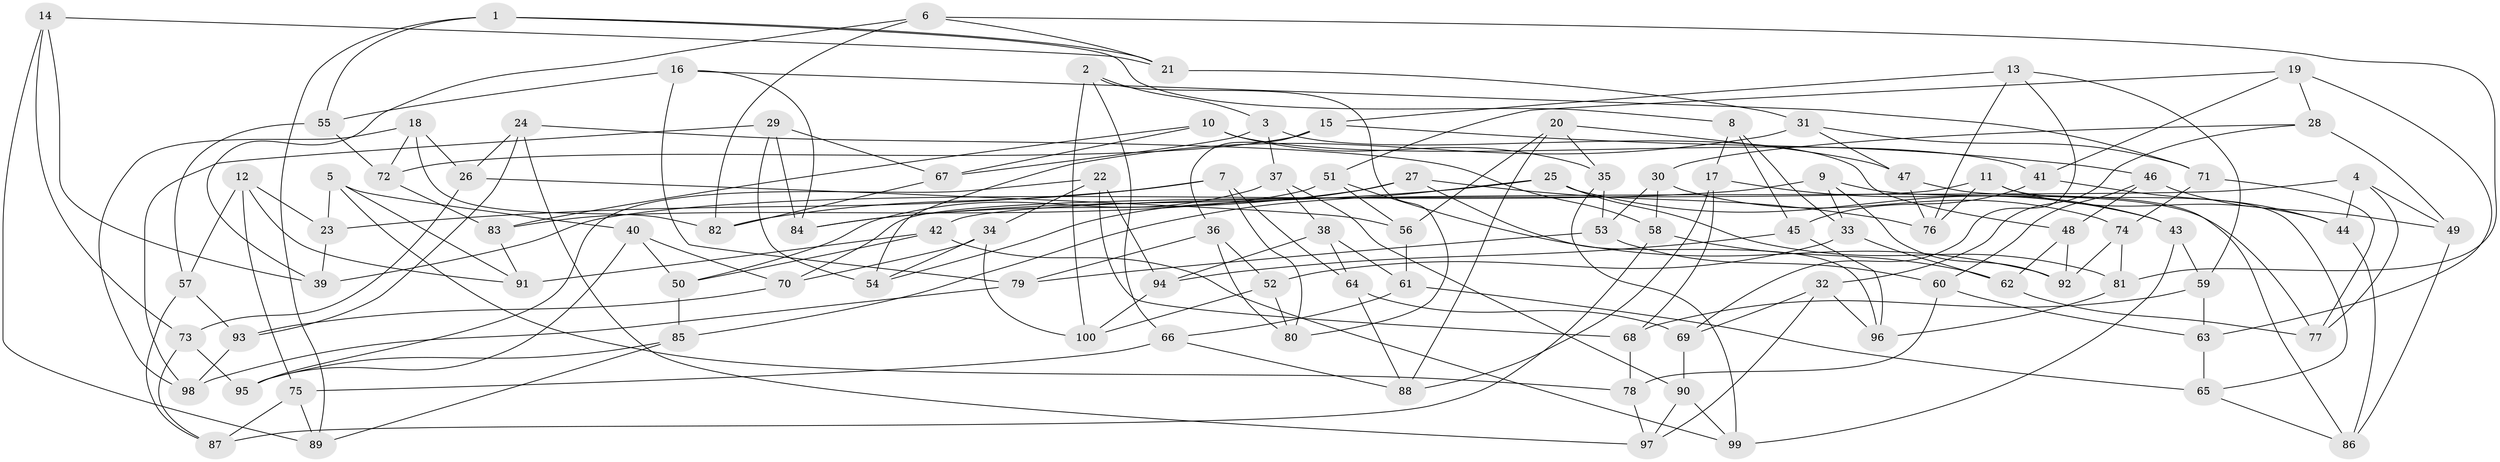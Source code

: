 // Generated by graph-tools (version 1.1) at 2025/39/02/21/25 10:39:01]
// undirected, 100 vertices, 200 edges
graph export_dot {
graph [start="1"]
  node [color=gray90,style=filled];
  1;
  2;
  3;
  4;
  5;
  6;
  7;
  8;
  9;
  10;
  11;
  12;
  13;
  14;
  15;
  16;
  17;
  18;
  19;
  20;
  21;
  22;
  23;
  24;
  25;
  26;
  27;
  28;
  29;
  30;
  31;
  32;
  33;
  34;
  35;
  36;
  37;
  38;
  39;
  40;
  41;
  42;
  43;
  44;
  45;
  46;
  47;
  48;
  49;
  50;
  51;
  52;
  53;
  54;
  55;
  56;
  57;
  58;
  59;
  60;
  61;
  62;
  63;
  64;
  65;
  66;
  67;
  68;
  69;
  70;
  71;
  72;
  73;
  74;
  75;
  76;
  77;
  78;
  79;
  80;
  81;
  82;
  83;
  84;
  85;
  86;
  87;
  88;
  89;
  90;
  91;
  92;
  93;
  94;
  95;
  96;
  97;
  98;
  99;
  100;
  1 -- 21;
  1 -- 8;
  1 -- 89;
  1 -- 55;
  2 -- 3;
  2 -- 100;
  2 -- 66;
  2 -- 80;
  3 -- 67;
  3 -- 48;
  3 -- 37;
  4 -- 42;
  4 -- 44;
  4 -- 49;
  4 -- 77;
  5 -- 23;
  5 -- 91;
  5 -- 40;
  5 -- 78;
  6 -- 39;
  6 -- 81;
  6 -- 82;
  6 -- 21;
  7 -- 23;
  7 -- 64;
  7 -- 82;
  7 -- 80;
  8 -- 45;
  8 -- 33;
  8 -- 17;
  9 -- 39;
  9 -- 92;
  9 -- 77;
  9 -- 33;
  10 -- 83;
  10 -- 41;
  10 -- 35;
  10 -- 67;
  11 -- 76;
  11 -- 70;
  11 -- 65;
  11 -- 44;
  12 -- 75;
  12 -- 91;
  12 -- 57;
  12 -- 23;
  13 -- 15;
  13 -- 76;
  13 -- 59;
  13 -- 69;
  14 -- 39;
  14 -- 21;
  14 -- 73;
  14 -- 89;
  15 -- 72;
  15 -- 36;
  15 -- 46;
  16 -- 79;
  16 -- 84;
  16 -- 55;
  16 -- 71;
  17 -- 68;
  17 -- 88;
  17 -- 43;
  18 -- 82;
  18 -- 72;
  18 -- 26;
  18 -- 98;
  19 -- 28;
  19 -- 51;
  19 -- 41;
  19 -- 63;
  20 -- 47;
  20 -- 56;
  20 -- 88;
  20 -- 35;
  21 -- 31;
  22 -- 68;
  22 -- 34;
  22 -- 95;
  22 -- 94;
  23 -- 39;
  24 -- 58;
  24 -- 26;
  24 -- 93;
  24 -- 97;
  25 -- 43;
  25 -- 81;
  25 -- 85;
  25 -- 84;
  26 -- 73;
  26 -- 56;
  27 -- 54;
  27 -- 84;
  27 -- 96;
  27 -- 76;
  28 -- 30;
  28 -- 32;
  28 -- 49;
  29 -- 54;
  29 -- 67;
  29 -- 98;
  29 -- 84;
  30 -- 58;
  30 -- 53;
  30 -- 74;
  31 -- 54;
  31 -- 71;
  31 -- 47;
  32 -- 96;
  32 -- 97;
  32 -- 69;
  33 -- 52;
  33 -- 62;
  34 -- 54;
  34 -- 100;
  34 -- 70;
  35 -- 99;
  35 -- 53;
  36 -- 80;
  36 -- 79;
  36 -- 52;
  37 -- 50;
  37 -- 90;
  37 -- 38;
  38 -- 94;
  38 -- 61;
  38 -- 64;
  40 -- 95;
  40 -- 50;
  40 -- 70;
  41 -- 44;
  41 -- 45;
  42 -- 50;
  42 -- 91;
  42 -- 99;
  43 -- 99;
  43 -- 59;
  44 -- 86;
  45 -- 96;
  45 -- 94;
  46 -- 49;
  46 -- 60;
  46 -- 48;
  47 -- 76;
  47 -- 86;
  48 -- 92;
  48 -- 62;
  49 -- 86;
  50 -- 85;
  51 -- 56;
  51 -- 83;
  51 -- 92;
  52 -- 100;
  52 -- 80;
  53 -- 60;
  53 -- 79;
  55 -- 72;
  55 -- 57;
  56 -- 61;
  57 -- 93;
  57 -- 87;
  58 -- 62;
  58 -- 87;
  59 -- 68;
  59 -- 63;
  60 -- 63;
  60 -- 78;
  61 -- 65;
  61 -- 66;
  62 -- 77;
  63 -- 65;
  64 -- 69;
  64 -- 88;
  65 -- 86;
  66 -- 88;
  66 -- 75;
  67 -- 82;
  68 -- 78;
  69 -- 90;
  70 -- 93;
  71 -- 74;
  71 -- 77;
  72 -- 83;
  73 -- 95;
  73 -- 87;
  74 -- 81;
  74 -- 92;
  75 -- 87;
  75 -- 89;
  78 -- 97;
  79 -- 98;
  81 -- 96;
  83 -- 91;
  85 -- 95;
  85 -- 89;
  90 -- 99;
  90 -- 97;
  93 -- 98;
  94 -- 100;
}
